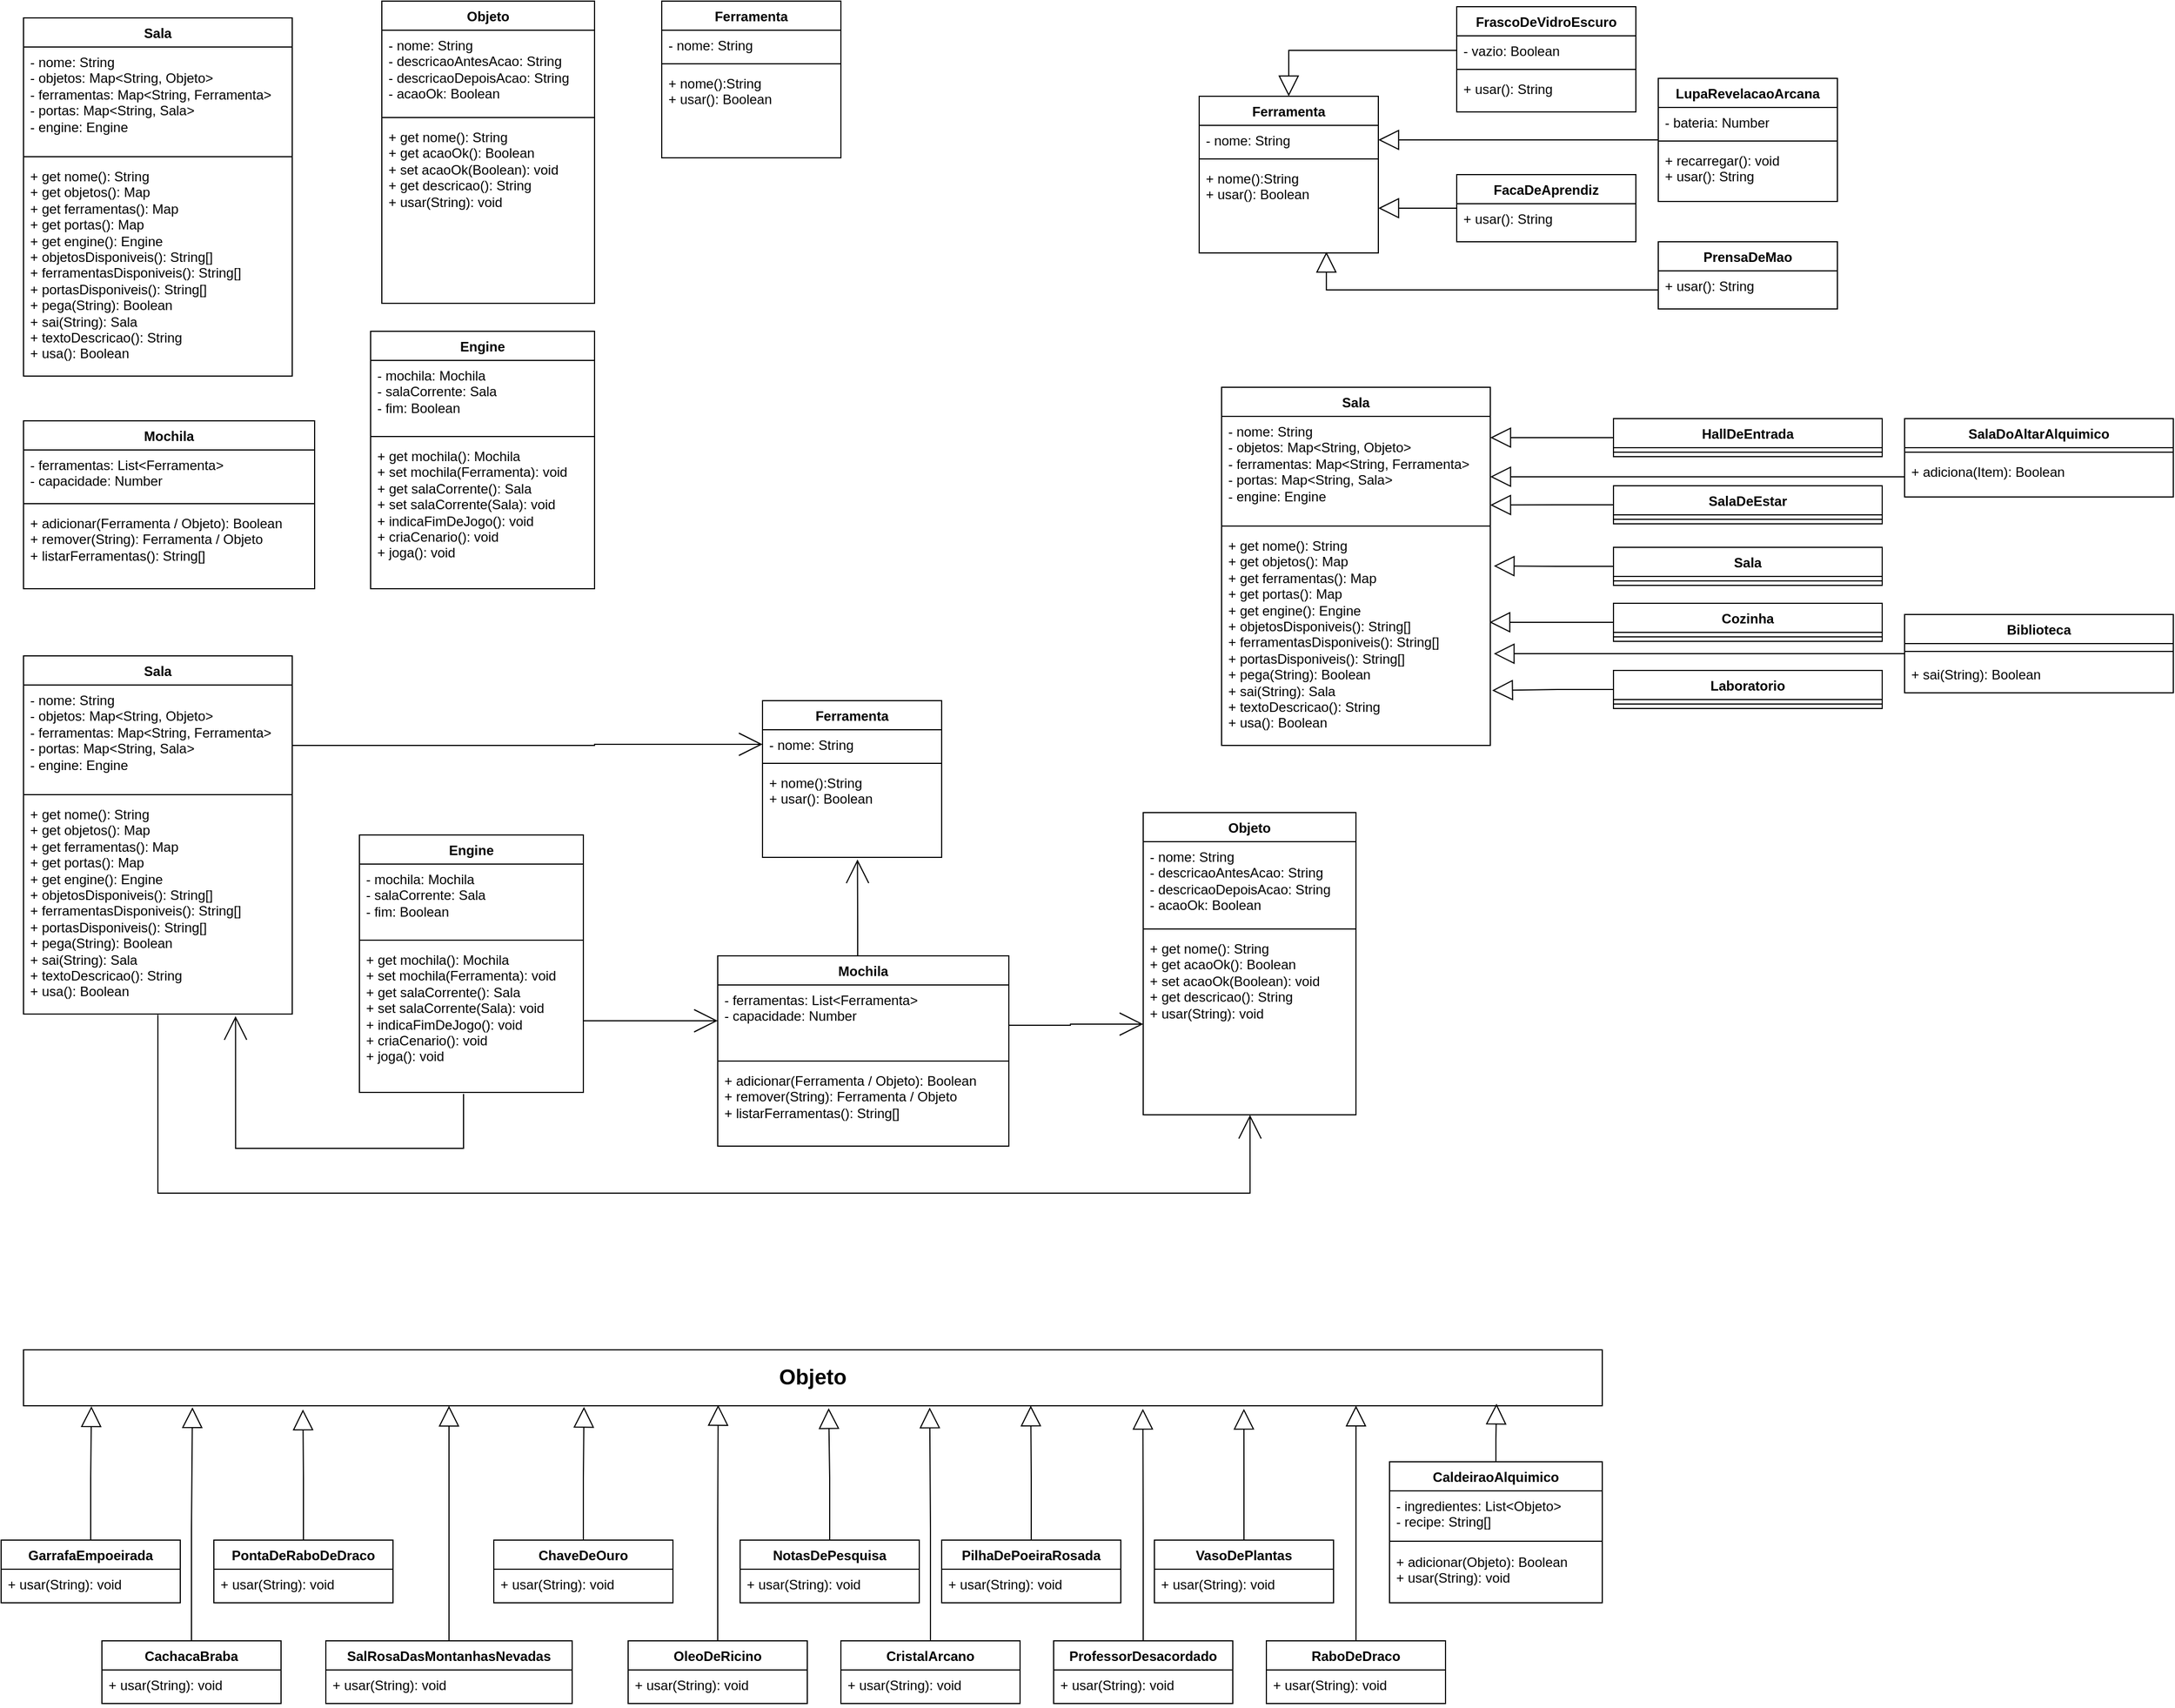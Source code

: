 <mxfile version="24.8.4">
  <diagram name="Page-1" id="9f46799a-70d6-7492-0946-bef42562c5a5">
    <mxGraphModel dx="4133" dy="2785" grid="1" gridSize="10" guides="1" tooltips="1" connect="1" arrows="1" fold="1" page="1" pageScale="1" pageWidth="1100" pageHeight="850" background="none" math="0" shadow="0">
      <root>
        <mxCell id="0" />
        <mxCell id="1" parent="0" />
        <mxCell id="_SDoJPaqs_UquuAitiC5-1" value="Ferramenta" style="swimlane;fontStyle=1;align=center;verticalAlign=top;childLayout=stackLayout;horizontal=1;startSize=26;horizontalStack=0;resizeParent=1;resizeParentMax=0;resizeLast=0;collapsible=1;marginBottom=0;whiteSpace=wrap;html=1;" parent="1" vertex="1">
          <mxGeometry x="20" y="100" width="160" height="140" as="geometry" />
        </mxCell>
        <mxCell id="_SDoJPaqs_UquuAitiC5-2" value="- nome: String" style="text;strokeColor=none;fillColor=none;align=left;verticalAlign=top;spacingLeft=4;spacingRight=4;overflow=hidden;rotatable=0;points=[[0,0.5],[1,0.5]];portConstraint=eastwest;whiteSpace=wrap;html=1;" parent="_SDoJPaqs_UquuAitiC5-1" vertex="1">
          <mxGeometry y="26" width="160" height="26" as="geometry" />
        </mxCell>
        <mxCell id="_SDoJPaqs_UquuAitiC5-3" value="" style="line;strokeWidth=1;fillColor=none;align=left;verticalAlign=middle;spacingTop=-1;spacingLeft=3;spacingRight=3;rotatable=0;labelPosition=right;points=[];portConstraint=eastwest;strokeColor=inherit;" parent="_SDoJPaqs_UquuAitiC5-1" vertex="1">
          <mxGeometry y="52" width="160" height="8" as="geometry" />
        </mxCell>
        <mxCell id="_SDoJPaqs_UquuAitiC5-4" value="+ nome():String&lt;div&gt;+ usar(): Boolean&lt;/div&gt;" style="text;strokeColor=none;fillColor=none;align=left;verticalAlign=top;spacingLeft=4;spacingRight=4;overflow=hidden;rotatable=0;points=[[0,0.5],[1,0.5]];portConstraint=eastwest;whiteSpace=wrap;html=1;" parent="_SDoJPaqs_UquuAitiC5-1" vertex="1">
          <mxGeometry y="60" width="160" height="80" as="geometry" />
        </mxCell>
        <mxCell id="_SDoJPaqs_UquuAitiC5-9" value="Sala" style="swimlane;fontStyle=1;align=center;verticalAlign=top;childLayout=stackLayout;horizontal=1;startSize=26;horizontalStack=0;resizeParent=1;resizeParentMax=0;resizeLast=0;collapsible=1;marginBottom=0;whiteSpace=wrap;html=1;" parent="1" vertex="1">
          <mxGeometry x="40" y="360" width="240" height="320" as="geometry" />
        </mxCell>
        <mxCell id="_SDoJPaqs_UquuAitiC5-10" value="- nome: String&amp;nbsp;&lt;div&gt;- objetos: Map&amp;lt;String, Objeto&amp;gt;&amp;nbsp;&lt;/div&gt;&lt;div&gt;- ferramentas: Map&amp;lt;String, Ferramenta&amp;gt;&amp;nbsp;&lt;/div&gt;&lt;div&gt;- portas: Map&amp;lt;String, Sala&amp;gt;&amp;nbsp;&lt;/div&gt;&lt;div&gt;- engine: Engine&lt;/div&gt;" style="text;strokeColor=none;fillColor=none;align=left;verticalAlign=top;spacingLeft=4;spacingRight=4;overflow=hidden;rotatable=0;points=[[0,0.5],[1,0.5]];portConstraint=eastwest;whiteSpace=wrap;html=1;" parent="_SDoJPaqs_UquuAitiC5-9" vertex="1">
          <mxGeometry y="26" width="240" height="94" as="geometry" />
        </mxCell>
        <mxCell id="_SDoJPaqs_UquuAitiC5-11" value="" style="line;strokeWidth=1;fillColor=none;align=left;verticalAlign=middle;spacingTop=-1;spacingLeft=3;spacingRight=3;rotatable=0;labelPosition=right;points=[];portConstraint=eastwest;strokeColor=inherit;" parent="_SDoJPaqs_UquuAitiC5-9" vertex="1">
          <mxGeometry y="120" width="240" height="8" as="geometry" />
        </mxCell>
        <mxCell id="_SDoJPaqs_UquuAitiC5-12" value="    + get nome(): String&amp;nbsp;&lt;div&gt;+ get objetos(): Map&amp;nbsp;&lt;/div&gt;&lt;div&gt;+ get ferramentas(): Map&amp;nbsp;&lt;/div&gt;&lt;div&gt;+ get portas(): Map&lt;br/&gt;    + get engine(): Engine&lt;br/&gt;    + objetosDisponiveis(): String[]&lt;br/&gt;    + ferramentasDisponiveis(): String[]&lt;br/&gt;    + portasDisponiveis(): String[]&lt;br/&gt;    + pega(String): Boolean&lt;br/&gt;    + sai(String): Sala&lt;br/&gt;    + textoDescricao(): String&lt;br/&gt;    + usa(): Boolean&lt;/div&gt;" style="text;strokeColor=none;fillColor=none;align=left;verticalAlign=top;spacingLeft=4;spacingRight=4;overflow=hidden;rotatable=0;points=[[0,0.5],[1,0.5]];portConstraint=eastwest;whiteSpace=wrap;html=1;" parent="_SDoJPaqs_UquuAitiC5-9" vertex="1">
          <mxGeometry y="128" width="240" height="192" as="geometry" />
        </mxCell>
        <mxCell id="_SDoJPaqs_UquuAitiC5-13" value="Engine" style="swimlane;fontStyle=1;align=center;verticalAlign=top;childLayout=stackLayout;horizontal=1;startSize=26;horizontalStack=0;resizeParent=1;resizeParentMax=0;resizeLast=0;collapsible=1;marginBottom=0;whiteSpace=wrap;html=1;" parent="1" vertex="1">
          <mxGeometry x="-720" y="310" width="200" height="230" as="geometry" />
        </mxCell>
        <mxCell id="_SDoJPaqs_UquuAitiC5-14" value=" - mochila: Mochila&amp;nbsp;&lt;div&gt;- salaCorrente: Sala&amp;nbsp;&lt;/div&gt;&lt;div&gt;- fim: Boolean&lt;/div&gt;" style="text;strokeColor=none;fillColor=none;align=left;verticalAlign=top;spacingLeft=4;spacingRight=4;overflow=hidden;rotatable=0;points=[[0,0.5],[1,0.5]];portConstraint=eastwest;whiteSpace=wrap;html=1;" parent="_SDoJPaqs_UquuAitiC5-13" vertex="1">
          <mxGeometry y="26" width="200" height="64" as="geometry" />
        </mxCell>
        <mxCell id="_SDoJPaqs_UquuAitiC5-15" value="" style="line;strokeWidth=1;fillColor=none;align=left;verticalAlign=middle;spacingTop=-1;spacingLeft=3;spacingRight=3;rotatable=0;labelPosition=right;points=[];portConstraint=eastwest;strokeColor=inherit;" parent="_SDoJPaqs_UquuAitiC5-13" vertex="1">
          <mxGeometry y="90" width="200" height="8" as="geometry" />
        </mxCell>
        <mxCell id="_SDoJPaqs_UquuAitiC5-16" value="    + get mochila(): Mochila&lt;br/&gt;    + set mochila(Ferramenta): void&lt;br/&gt;    + get salaCorrente(): Sala&lt;br/&gt;    + set salaCorrente(Sala): void&lt;br/&gt;    + indicaFimDeJogo(): void&lt;br/&gt;    + criaCenario(): void&lt;br/&gt;    + joga(): void" style="text;strokeColor=none;fillColor=none;align=left;verticalAlign=top;spacingLeft=4;spacingRight=4;overflow=hidden;rotatable=0;points=[[0,0.5],[1,0.5]];portConstraint=eastwest;whiteSpace=wrap;html=1;" parent="_SDoJPaqs_UquuAitiC5-13" vertex="1">
          <mxGeometry y="98" width="200" height="132" as="geometry" />
        </mxCell>
        <mxCell id="ME5ZKWPWNWAh2rWf9gaZ-1" value="Mochila" style="swimlane;fontStyle=1;align=center;verticalAlign=top;childLayout=stackLayout;horizontal=1;startSize=26;horizontalStack=0;resizeParent=1;resizeParentMax=0;resizeLast=0;collapsible=1;marginBottom=0;whiteSpace=wrap;html=1;" vertex="1" parent="1">
          <mxGeometry x="-1030" y="390" width="260" height="150" as="geometry" />
        </mxCell>
        <mxCell id="ME5ZKWPWNWAh2rWf9gaZ-2" value=" - ferramentas: List&amp;lt;Ferramenta&amp;gt;&amp;nbsp;&lt;div&gt;- capacidade: Number&amp;nbsp;&lt;/div&gt;&lt;div&gt;&lt;br&gt;&lt;/div&gt;" style="text;strokeColor=none;fillColor=none;align=left;verticalAlign=top;spacingLeft=4;spacingRight=4;overflow=hidden;rotatable=0;points=[[0,0.5],[1,0.5]];portConstraint=eastwest;whiteSpace=wrap;html=1;" vertex="1" parent="ME5ZKWPWNWAh2rWf9gaZ-1">
          <mxGeometry y="26" width="260" height="44" as="geometry" />
        </mxCell>
        <mxCell id="ME5ZKWPWNWAh2rWf9gaZ-3" value="" style="line;strokeWidth=1;fillColor=none;align=left;verticalAlign=middle;spacingTop=-1;spacingLeft=3;spacingRight=3;rotatable=0;labelPosition=right;points=[];portConstraint=eastwest;strokeColor=inherit;" vertex="1" parent="ME5ZKWPWNWAh2rWf9gaZ-1">
          <mxGeometry y="70" width="260" height="8" as="geometry" />
        </mxCell>
        <mxCell id="ME5ZKWPWNWAh2rWf9gaZ-4" value="+ adicionar(Ferramenta / Objeto): Boolean&amp;nbsp;&lt;div&gt;+ remover(String): Ferramenta / Objeto&amp;nbsp;&lt;/div&gt;&lt;div&gt;+ listarFerramentas(): String[]&lt;/div&gt;" style="text;strokeColor=none;fillColor=none;align=left;verticalAlign=top;spacingLeft=4;spacingRight=4;overflow=hidden;rotatable=0;points=[[0,0.5],[1,0.5]];portConstraint=eastwest;whiteSpace=wrap;html=1;" vertex="1" parent="ME5ZKWPWNWAh2rWf9gaZ-1">
          <mxGeometry y="78" width="260" height="72" as="geometry" />
        </mxCell>
        <mxCell id="ME5ZKWPWNWAh2rWf9gaZ-105" style="edgeStyle=orthogonalEdgeStyle;rounded=0;orthogonalLoop=1;jettySize=auto;html=1;entryX=1;entryY=0.5;entryDx=0;entryDy=0;strokeColor=default;align=center;verticalAlign=middle;fontFamily=Helvetica;fontSize=11;fontColor=default;labelBackgroundColor=default;endArrow=block;endFill=0;endSize=16;" edge="1" parent="1" source="ME5ZKWPWNWAh2rWf9gaZ-5" target="_SDoJPaqs_UquuAitiC5-2">
          <mxGeometry relative="1" as="geometry" />
        </mxCell>
        <mxCell id="ME5ZKWPWNWAh2rWf9gaZ-5" value="LupaRevelacaoArcana" style="swimlane;fontStyle=1;align=center;verticalAlign=top;childLayout=stackLayout;horizontal=1;startSize=26;horizontalStack=0;resizeParent=1;resizeParentMax=0;resizeLast=0;collapsible=1;marginBottom=0;whiteSpace=wrap;html=1;" vertex="1" parent="1">
          <mxGeometry x="430" y="84" width="160" height="110" as="geometry" />
        </mxCell>
        <mxCell id="ME5ZKWPWNWAh2rWf9gaZ-6" value="- bateria: Number" style="text;strokeColor=none;fillColor=none;align=left;verticalAlign=top;spacingLeft=4;spacingRight=4;overflow=hidden;rotatable=0;points=[[0,0.5],[1,0.5]];portConstraint=eastwest;whiteSpace=wrap;html=1;" vertex="1" parent="ME5ZKWPWNWAh2rWf9gaZ-5">
          <mxGeometry y="26" width="160" height="26" as="geometry" />
        </mxCell>
        <mxCell id="ME5ZKWPWNWAh2rWf9gaZ-7" value="" style="line;strokeWidth=1;fillColor=none;align=left;verticalAlign=middle;spacingTop=-1;spacingLeft=3;spacingRight=3;rotatable=0;labelPosition=right;points=[];portConstraint=eastwest;strokeColor=inherit;" vertex="1" parent="ME5ZKWPWNWAh2rWf9gaZ-5">
          <mxGeometry y="52" width="160" height="8" as="geometry" />
        </mxCell>
        <mxCell id="ME5ZKWPWNWAh2rWf9gaZ-8" value="+ recarregar(): void&lt;div&gt;+ usar(): String&lt;/div&gt;" style="text;strokeColor=none;fillColor=none;align=left;verticalAlign=top;spacingLeft=4;spacingRight=4;overflow=hidden;rotatable=0;points=[[0,0.5],[1,0.5]];portConstraint=eastwest;whiteSpace=wrap;html=1;" vertex="1" parent="ME5ZKWPWNWAh2rWf9gaZ-5">
          <mxGeometry y="60" width="160" height="50" as="geometry" />
        </mxCell>
        <mxCell id="ME5ZKWPWNWAh2rWf9gaZ-9" value="PrensaDeMao" style="swimlane;fontStyle=1;align=center;verticalAlign=top;childLayout=stackLayout;horizontal=1;startSize=26;horizontalStack=0;resizeParent=1;resizeParentMax=0;resizeLast=0;collapsible=1;marginBottom=0;whiteSpace=wrap;html=1;" vertex="1" parent="1">
          <mxGeometry x="430" y="230" width="160" height="60" as="geometry" />
        </mxCell>
        <mxCell id="ME5ZKWPWNWAh2rWf9gaZ-12" value="&lt;div&gt;+ usar():&amp;nbsp;&lt;span style=&quot;background-color: initial;&quot;&gt;String&lt;/span&gt;&lt;/div&gt;" style="text;strokeColor=none;fillColor=none;align=left;verticalAlign=top;spacingLeft=4;spacingRight=4;overflow=hidden;rotatable=0;points=[[0,0.5],[1,0.5]];portConstraint=eastwest;whiteSpace=wrap;html=1;" vertex="1" parent="ME5ZKWPWNWAh2rWf9gaZ-9">
          <mxGeometry y="26" width="160" height="34" as="geometry" />
        </mxCell>
        <mxCell id="ME5ZKWPWNWAh2rWf9gaZ-21" value="FacaDeAprendiz" style="swimlane;fontStyle=1;align=center;verticalAlign=top;childLayout=stackLayout;horizontal=1;startSize=26;horizontalStack=0;resizeParent=1;resizeParentMax=0;resizeLast=0;collapsible=1;marginBottom=0;whiteSpace=wrap;html=1;" vertex="1" parent="1">
          <mxGeometry x="250" y="170" width="160" height="60" as="geometry" />
        </mxCell>
        <mxCell id="ME5ZKWPWNWAh2rWf9gaZ-22" value="&lt;div&gt;+ usar():&amp;nbsp;&lt;span style=&quot;background-color: initial;&quot;&gt;String&lt;/span&gt;&lt;/div&gt;" style="text;strokeColor=none;fillColor=none;align=left;verticalAlign=top;spacingLeft=4;spacingRight=4;overflow=hidden;rotatable=0;points=[[0,0.5],[1,0.5]];portConstraint=eastwest;whiteSpace=wrap;html=1;" vertex="1" parent="ME5ZKWPWNWAh2rWf9gaZ-21">
          <mxGeometry y="26" width="160" height="34" as="geometry" />
        </mxCell>
        <mxCell id="ME5ZKWPWNWAh2rWf9gaZ-23" value="FrascoDeVidroEscuro" style="swimlane;fontStyle=1;align=center;verticalAlign=top;childLayout=stackLayout;horizontal=1;startSize=26;horizontalStack=0;resizeParent=1;resizeParentMax=0;resizeLast=0;collapsible=1;marginBottom=0;whiteSpace=wrap;html=1;" vertex="1" parent="1">
          <mxGeometry x="250" y="20" width="160" height="94" as="geometry" />
        </mxCell>
        <mxCell id="ME5ZKWPWNWAh2rWf9gaZ-63" value="- vazio: Boolean" style="text;strokeColor=none;fillColor=none;align=left;verticalAlign=top;spacingLeft=4;spacingRight=4;overflow=hidden;rotatable=0;points=[[0,0.5],[1,0.5]];portConstraint=eastwest;whiteSpace=wrap;html=1;" vertex="1" parent="ME5ZKWPWNWAh2rWf9gaZ-23">
          <mxGeometry y="26" width="160" height="26" as="geometry" />
        </mxCell>
        <mxCell id="ME5ZKWPWNWAh2rWf9gaZ-64" value="" style="line;strokeWidth=1;fillColor=none;align=left;verticalAlign=middle;spacingTop=-1;spacingLeft=3;spacingRight=3;rotatable=0;labelPosition=right;points=[];portConstraint=eastwest;strokeColor=inherit;" vertex="1" parent="ME5ZKWPWNWAh2rWf9gaZ-23">
          <mxGeometry y="52" width="160" height="8" as="geometry" />
        </mxCell>
        <mxCell id="ME5ZKWPWNWAh2rWf9gaZ-24" value="&lt;div&gt;+ usar():&amp;nbsp;&lt;span style=&quot;background-color: initial;&quot;&gt;String&lt;/span&gt;&lt;/div&gt;" style="text;strokeColor=none;fillColor=none;align=left;verticalAlign=top;spacingLeft=4;spacingRight=4;overflow=hidden;rotatable=0;points=[[0,0.5],[1,0.5]];portConstraint=eastwest;whiteSpace=wrap;html=1;" vertex="1" parent="ME5ZKWPWNWAh2rWf9gaZ-23">
          <mxGeometry y="60" width="160" height="34" as="geometry" />
        </mxCell>
        <mxCell id="ME5ZKWPWNWAh2rWf9gaZ-37" value="CaldeiraoAlquimico" style="swimlane;fontStyle=1;align=center;verticalAlign=top;childLayout=stackLayout;horizontal=1;startSize=26;horizontalStack=0;resizeParent=1;resizeParentMax=0;resizeLast=0;collapsible=1;marginBottom=0;whiteSpace=wrap;html=1;" vertex="1" parent="1">
          <mxGeometry x="190" y="1320" width="190" height="126" as="geometry" />
        </mxCell>
        <mxCell id="ME5ZKWPWNWAh2rWf9gaZ-38" value="- ingredientes: List&amp;lt;Objeto&amp;gt;&lt;div&gt;- recipe: String[]&lt;/div&gt;" style="text;strokeColor=none;fillColor=none;align=left;verticalAlign=top;spacingLeft=4;spacingRight=4;overflow=hidden;rotatable=0;points=[[0,0.5],[1,0.5]];portConstraint=eastwest;whiteSpace=wrap;html=1;" vertex="1" parent="ME5ZKWPWNWAh2rWf9gaZ-37">
          <mxGeometry y="26" width="190" height="40" as="geometry" />
        </mxCell>
        <mxCell id="ME5ZKWPWNWAh2rWf9gaZ-39" value="" style="line;strokeWidth=1;fillColor=none;align=left;verticalAlign=middle;spacingTop=-1;spacingLeft=3;spacingRight=3;rotatable=0;labelPosition=right;points=[];portConstraint=eastwest;strokeColor=inherit;" vertex="1" parent="ME5ZKWPWNWAh2rWf9gaZ-37">
          <mxGeometry y="66" width="190" height="10" as="geometry" />
        </mxCell>
        <mxCell id="ME5ZKWPWNWAh2rWf9gaZ-40" value="+ adicionar(Objeto): Boolean&lt;div&gt;+ usar(String):&amp;nbsp;&lt;span style=&quot;background-color: initial;&quot;&gt;void&lt;/span&gt;&lt;/div&gt;" style="text;strokeColor=none;fillColor=none;align=left;verticalAlign=top;spacingLeft=4;spacingRight=4;overflow=hidden;rotatable=0;points=[[0,0.5],[1,0.5]];portConstraint=eastwest;whiteSpace=wrap;html=1;" vertex="1" parent="ME5ZKWPWNWAh2rWf9gaZ-37">
          <mxGeometry y="76" width="190" height="50" as="geometry" />
        </mxCell>
        <mxCell id="ME5ZKWPWNWAh2rWf9gaZ-41" value="NotasDePesquisa" style="swimlane;fontStyle=1;align=center;verticalAlign=top;childLayout=stackLayout;horizontal=1;startSize=26;horizontalStack=0;resizeParent=1;resizeParentMax=0;resizeLast=0;collapsible=1;marginBottom=0;whiteSpace=wrap;html=1;" vertex="1" parent="1">
          <mxGeometry x="-390" y="1390" width="160" height="56" as="geometry" />
        </mxCell>
        <mxCell id="ME5ZKWPWNWAh2rWf9gaZ-42" value="+ usar(String):&amp;nbsp;&lt;span style=&quot;background-color: initial;&quot;&gt;void&lt;/span&gt;" style="text;strokeColor=none;fillColor=none;align=left;verticalAlign=top;spacingLeft=4;spacingRight=4;overflow=hidden;rotatable=0;points=[[0,0.5],[1,0.5]];portConstraint=eastwest;whiteSpace=wrap;html=1;" vertex="1" parent="ME5ZKWPWNWAh2rWf9gaZ-41">
          <mxGeometry y="26" width="160" height="30" as="geometry" />
        </mxCell>
        <mxCell id="ME5ZKWPWNWAh2rWf9gaZ-43" value="VasoDePlantas" style="swimlane;fontStyle=1;align=center;verticalAlign=top;childLayout=stackLayout;horizontal=1;startSize=26;horizontalStack=0;resizeParent=1;resizeParentMax=0;resizeLast=0;collapsible=1;marginBottom=0;whiteSpace=wrap;html=1;" vertex="1" parent="1">
          <mxGeometry x="-20" y="1390" width="160" height="56" as="geometry" />
        </mxCell>
        <mxCell id="ME5ZKWPWNWAh2rWf9gaZ-44" value="&lt;div&gt;+ usar(String):&amp;nbsp;&lt;span style=&quot;background-color: initial;&quot;&gt;void&lt;/span&gt;&lt;/div&gt;" style="text;strokeColor=none;fillColor=none;align=left;verticalAlign=top;spacingLeft=4;spacingRight=4;overflow=hidden;rotatable=0;points=[[0,0.5],[1,0.5]];portConstraint=eastwest;whiteSpace=wrap;html=1;" vertex="1" parent="ME5ZKWPWNWAh2rWf9gaZ-43">
          <mxGeometry y="26" width="160" height="30" as="geometry" />
        </mxCell>
        <mxCell id="ME5ZKWPWNWAh2rWf9gaZ-45" value="ProfessorDesacordado" style="swimlane;fontStyle=1;align=center;verticalAlign=top;childLayout=stackLayout;horizontal=1;startSize=26;horizontalStack=0;resizeParent=1;resizeParentMax=0;resizeLast=0;collapsible=1;marginBottom=0;whiteSpace=wrap;html=1;" vertex="1" parent="1">
          <mxGeometry x="-110" y="1480" width="160" height="56" as="geometry" />
        </mxCell>
        <mxCell id="ME5ZKWPWNWAh2rWf9gaZ-46" value="+ usar(String):&amp;nbsp;&lt;span style=&quot;background-color: initial;&quot;&gt;void&lt;/span&gt;" style="text;strokeColor=none;fillColor=none;align=left;verticalAlign=top;spacingLeft=4;spacingRight=4;overflow=hidden;rotatable=0;points=[[0,0.5],[1,0.5]];portConstraint=eastwest;whiteSpace=wrap;html=1;" vertex="1" parent="ME5ZKWPWNWAh2rWf9gaZ-45">
          <mxGeometry y="26" width="160" height="30" as="geometry" />
        </mxCell>
        <mxCell id="ME5ZKWPWNWAh2rWf9gaZ-47" value="PontaDeRaboDeDraco" style="swimlane;fontStyle=1;align=center;verticalAlign=top;childLayout=stackLayout;horizontal=1;startSize=26;horizontalStack=0;resizeParent=1;resizeParentMax=0;resizeLast=0;collapsible=1;marginBottom=0;whiteSpace=wrap;html=1;" vertex="1" parent="1">
          <mxGeometry x="-860" y="1390" width="160" height="56" as="geometry" />
        </mxCell>
        <mxCell id="ME5ZKWPWNWAh2rWf9gaZ-48" value="+ usar(String):&amp;nbsp;&lt;span style=&quot;background-color: initial;&quot;&gt;void&lt;/span&gt;" style="text;strokeColor=none;fillColor=none;align=left;verticalAlign=top;spacingLeft=4;spacingRight=4;overflow=hidden;rotatable=0;points=[[0,0.5],[1,0.5]];portConstraint=eastwest;whiteSpace=wrap;html=1;" vertex="1" parent="ME5ZKWPWNWAh2rWf9gaZ-47">
          <mxGeometry y="26" width="160" height="30" as="geometry" />
        </mxCell>
        <mxCell id="ME5ZKWPWNWAh2rWf9gaZ-49" value="OleoDeRicino" style="swimlane;fontStyle=1;align=center;verticalAlign=top;childLayout=stackLayout;horizontal=1;startSize=26;horizontalStack=0;resizeParent=1;resizeParentMax=0;resizeLast=0;collapsible=1;marginBottom=0;whiteSpace=wrap;html=1;" vertex="1" parent="1">
          <mxGeometry x="-490" y="1480" width="160" height="56" as="geometry" />
        </mxCell>
        <mxCell id="ME5ZKWPWNWAh2rWf9gaZ-50" value="+ usar(String):&amp;nbsp;&lt;span style=&quot;background-color: initial;&quot;&gt;void&lt;/span&gt;" style="text;strokeColor=none;fillColor=none;align=left;verticalAlign=top;spacingLeft=4;spacingRight=4;overflow=hidden;rotatable=0;points=[[0,0.5],[1,0.5]];portConstraint=eastwest;whiteSpace=wrap;html=1;" vertex="1" parent="ME5ZKWPWNWAh2rWf9gaZ-49">
          <mxGeometry y="26" width="160" height="30" as="geometry" />
        </mxCell>
        <mxCell id="ME5ZKWPWNWAh2rWf9gaZ-51" value="PilhaDePoeiraRosada" style="swimlane;fontStyle=1;align=center;verticalAlign=top;childLayout=stackLayout;horizontal=1;startSize=26;horizontalStack=0;resizeParent=1;resizeParentMax=0;resizeLast=0;collapsible=1;marginBottom=0;whiteSpace=wrap;html=1;" vertex="1" parent="1">
          <mxGeometry x="-210" y="1390" width="160" height="56" as="geometry" />
        </mxCell>
        <mxCell id="ME5ZKWPWNWAh2rWf9gaZ-52" value="+ usar(String):&amp;nbsp;&lt;span style=&quot;background-color: initial;&quot;&gt;void&lt;/span&gt;" style="text;strokeColor=none;fillColor=none;align=left;verticalAlign=top;spacingLeft=4;spacingRight=4;overflow=hidden;rotatable=0;points=[[0,0.5],[1,0.5]];portConstraint=eastwest;whiteSpace=wrap;html=1;" vertex="1" parent="ME5ZKWPWNWAh2rWf9gaZ-51">
          <mxGeometry y="26" width="160" height="30" as="geometry" />
        </mxCell>
        <mxCell id="ME5ZKWPWNWAh2rWf9gaZ-53" value="GarrafaEmpoeirada" style="swimlane;fontStyle=1;align=center;verticalAlign=top;childLayout=stackLayout;horizontal=1;startSize=26;horizontalStack=0;resizeParent=1;resizeParentMax=0;resizeLast=0;collapsible=1;marginBottom=0;whiteSpace=wrap;html=1;" vertex="1" parent="1">
          <mxGeometry x="-1050" y="1390" width="160" height="56" as="geometry" />
        </mxCell>
        <mxCell id="ME5ZKWPWNWAh2rWf9gaZ-54" value="+ usar(String):&amp;nbsp;&lt;span style=&quot;background-color: initial;&quot;&gt;void&lt;/span&gt;" style="text;strokeColor=none;fillColor=none;align=left;verticalAlign=top;spacingLeft=4;spacingRight=4;overflow=hidden;rotatable=0;points=[[0,0.5],[1,0.5]];portConstraint=eastwest;whiteSpace=wrap;html=1;" vertex="1" parent="ME5ZKWPWNWAh2rWf9gaZ-53">
          <mxGeometry y="26" width="160" height="30" as="geometry" />
        </mxCell>
        <mxCell id="ME5ZKWPWNWAh2rWf9gaZ-65" value="SalRosaDasMontanhasNevadas" style="swimlane;fontStyle=1;align=center;verticalAlign=top;childLayout=stackLayout;horizontal=1;startSize=26;horizontalStack=0;resizeParent=1;resizeParentMax=0;resizeLast=0;collapsible=1;marginBottom=0;whiteSpace=wrap;html=1;" vertex="1" parent="1">
          <mxGeometry x="-760" y="1480" width="220" height="56" as="geometry" />
        </mxCell>
        <mxCell id="ME5ZKWPWNWAh2rWf9gaZ-66" value="+ usar(String):&amp;nbsp;&lt;span style=&quot;background-color: initial;&quot;&gt;void&lt;/span&gt;" style="text;strokeColor=none;fillColor=none;align=left;verticalAlign=top;spacingLeft=4;spacingRight=4;overflow=hidden;rotatable=0;points=[[0,0.5],[1,0.5]];portConstraint=eastwest;whiteSpace=wrap;html=1;" vertex="1" parent="ME5ZKWPWNWAh2rWf9gaZ-65">
          <mxGeometry y="26" width="220" height="30" as="geometry" />
        </mxCell>
        <mxCell id="ME5ZKWPWNWAh2rWf9gaZ-67" value="ChaveDeOuro" style="swimlane;fontStyle=1;align=center;verticalAlign=top;childLayout=stackLayout;horizontal=1;startSize=26;horizontalStack=0;resizeParent=1;resizeParentMax=0;resizeLast=0;collapsible=1;marginBottom=0;whiteSpace=wrap;html=1;" vertex="1" parent="1">
          <mxGeometry x="-610" y="1390" width="160" height="56" as="geometry" />
        </mxCell>
        <mxCell id="ME5ZKWPWNWAh2rWf9gaZ-68" value="+ usar(String):&amp;nbsp;&lt;span style=&quot;background-color: initial;&quot;&gt;void&lt;/span&gt;" style="text;strokeColor=none;fillColor=none;align=left;verticalAlign=top;spacingLeft=4;spacingRight=4;overflow=hidden;rotatable=0;points=[[0,0.5],[1,0.5]];portConstraint=eastwest;whiteSpace=wrap;html=1;" vertex="1" parent="ME5ZKWPWNWAh2rWf9gaZ-67">
          <mxGeometry y="26" width="160" height="30" as="geometry" />
        </mxCell>
        <mxCell id="ME5ZKWPWNWAh2rWf9gaZ-73" value="CristalArcano" style="swimlane;fontStyle=1;align=center;verticalAlign=top;childLayout=stackLayout;horizontal=1;startSize=26;horizontalStack=0;resizeParent=1;resizeParentMax=0;resizeLast=0;collapsible=1;marginBottom=0;whiteSpace=wrap;html=1;" vertex="1" parent="1">
          <mxGeometry x="-300" y="1480" width="160" height="56" as="geometry" />
        </mxCell>
        <mxCell id="ME5ZKWPWNWAh2rWf9gaZ-74" value="+ usar(String):&amp;nbsp;&lt;span style=&quot;background-color: initial;&quot;&gt;void&lt;/span&gt;" style="text;strokeColor=none;fillColor=none;align=left;verticalAlign=top;spacingLeft=4;spacingRight=4;overflow=hidden;rotatable=0;points=[[0,0.5],[1,0.5]];portConstraint=eastwest;whiteSpace=wrap;html=1;" vertex="1" parent="ME5ZKWPWNWAh2rWf9gaZ-73">
          <mxGeometry y="26" width="160" height="30" as="geometry" />
        </mxCell>
        <mxCell id="ME5ZKWPWNWAh2rWf9gaZ-75" value="RaboDeDraco" style="swimlane;fontStyle=1;align=center;verticalAlign=top;childLayout=stackLayout;horizontal=1;startSize=26;horizontalStack=0;resizeParent=1;resizeParentMax=0;resizeLast=0;collapsible=1;marginBottom=0;whiteSpace=wrap;html=1;" vertex="1" parent="1">
          <mxGeometry x="80" y="1480" width="160" height="56" as="geometry" />
        </mxCell>
        <mxCell id="ME5ZKWPWNWAh2rWf9gaZ-76" value="+ usar(String):&amp;nbsp;&lt;span style=&quot;background-color: initial;&quot;&gt;void&lt;/span&gt;" style="text;strokeColor=none;fillColor=none;align=left;verticalAlign=top;spacingLeft=4;spacingRight=4;overflow=hidden;rotatable=0;points=[[0,0.5],[1,0.5]];portConstraint=eastwest;whiteSpace=wrap;html=1;" vertex="1" parent="ME5ZKWPWNWAh2rWf9gaZ-75">
          <mxGeometry y="26" width="160" height="30" as="geometry" />
        </mxCell>
        <mxCell id="ME5ZKWPWNWAh2rWf9gaZ-99" value="CachacaBraba" style="swimlane;fontStyle=1;align=center;verticalAlign=top;childLayout=stackLayout;horizontal=1;startSize=26;horizontalStack=0;resizeParent=1;resizeParentMax=0;resizeLast=0;collapsible=1;marginBottom=0;whiteSpace=wrap;html=1;" vertex="1" parent="1">
          <mxGeometry x="-960" y="1480" width="160" height="56" as="geometry" />
        </mxCell>
        <mxCell id="ME5ZKWPWNWAh2rWf9gaZ-100" value="+ usar(String):&amp;nbsp;&lt;span style=&quot;background-color: initial;&quot;&gt;void&lt;/span&gt;" style="text;strokeColor=none;fillColor=none;align=left;verticalAlign=top;spacingLeft=4;spacingRight=4;overflow=hidden;rotatable=0;points=[[0,0.5],[1,0.5]];portConstraint=eastwest;whiteSpace=wrap;html=1;" vertex="1" parent="ME5ZKWPWNWAh2rWf9gaZ-99">
          <mxGeometry y="26" width="160" height="30" as="geometry" />
        </mxCell>
        <mxCell id="ME5ZKWPWNWAh2rWf9gaZ-104" style="edgeStyle=orthogonalEdgeStyle;rounded=0;orthogonalLoop=1;jettySize=auto;html=1;entryX=0.5;entryY=0;entryDx=0;entryDy=0;strokeColor=default;align=center;verticalAlign=middle;fontFamily=Helvetica;fontSize=11;fontColor=default;labelBackgroundColor=default;endArrow=block;endFill=0;endSize=16;" edge="1" parent="1" source="ME5ZKWPWNWAh2rWf9gaZ-63" target="_SDoJPaqs_UquuAitiC5-1">
          <mxGeometry relative="1" as="geometry" />
        </mxCell>
        <mxCell id="ME5ZKWPWNWAh2rWf9gaZ-107" style="edgeStyle=orthogonalEdgeStyle;rounded=0;orthogonalLoop=1;jettySize=auto;html=1;entryX=1;entryY=0.5;entryDx=0;entryDy=0;strokeColor=default;align=center;verticalAlign=middle;fontFamily=Helvetica;fontSize=11;fontColor=default;labelBackgroundColor=default;endArrow=block;endFill=0;endSize=16;" edge="1" parent="1" source="ME5ZKWPWNWAh2rWf9gaZ-21" target="_SDoJPaqs_UquuAitiC5-4">
          <mxGeometry relative="1" as="geometry" />
        </mxCell>
        <mxCell id="ME5ZKWPWNWAh2rWf9gaZ-108" style="edgeStyle=orthogonalEdgeStyle;rounded=0;orthogonalLoop=1;jettySize=auto;html=1;entryX=0.71;entryY=0.988;entryDx=0;entryDy=0;entryPerimeter=0;strokeColor=default;align=center;verticalAlign=middle;fontFamily=Helvetica;fontSize=11;fontColor=default;labelBackgroundColor=default;endArrow=block;endFill=0;endSize=16;" edge="1" parent="1" source="ME5ZKWPWNWAh2rWf9gaZ-12" target="_SDoJPaqs_UquuAitiC5-4">
          <mxGeometry relative="1" as="geometry" />
        </mxCell>
        <mxCell id="ME5ZKWPWNWAh2rWf9gaZ-110" value="Objeto" style="swimlane;fontStyle=1;align=center;verticalAlign=top;childLayout=stackLayout;horizontal=1;startSize=26;horizontalStack=0;resizeParent=1;resizeParentMax=0;resizeLast=0;collapsible=1;marginBottom=0;whiteSpace=wrap;html=1;" vertex="1" parent="1">
          <mxGeometry x="-710" y="15" width="190" height="270" as="geometry" />
        </mxCell>
        <mxCell id="ME5ZKWPWNWAh2rWf9gaZ-111" value="- nome: String&lt;br&gt;    - descricaoAntesAcao: String&lt;br&gt;    - descricaoDepoisAcao: String&lt;br&gt;    - acaoOk: Boolean&lt;div&gt;&lt;br/&gt;&lt;/div&gt;" style="text;strokeColor=none;fillColor=none;align=left;verticalAlign=top;spacingLeft=4;spacingRight=4;overflow=hidden;rotatable=0;points=[[0,0.5],[1,0.5]];portConstraint=eastwest;whiteSpace=wrap;html=1;" vertex="1" parent="ME5ZKWPWNWAh2rWf9gaZ-110">
          <mxGeometry y="26" width="190" height="74" as="geometry" />
        </mxCell>
        <mxCell id="ME5ZKWPWNWAh2rWf9gaZ-112" value="" style="line;strokeWidth=1;fillColor=none;align=left;verticalAlign=middle;spacingTop=-1;spacingLeft=3;spacingRight=3;rotatable=0;labelPosition=right;points=[];portConstraint=eastwest;strokeColor=inherit;" vertex="1" parent="ME5ZKWPWNWAh2rWf9gaZ-110">
          <mxGeometry y="100" width="190" height="8" as="geometry" />
        </mxCell>
        <mxCell id="ME5ZKWPWNWAh2rWf9gaZ-113" value="+ get nome(): String&lt;br&gt;+ get acaoOk(): Boolean&lt;br&gt;+ set acaoOk(Boolean): void&lt;br&gt;+ get descricao(): String&lt;br&gt;+ usar(String): void" style="text;strokeColor=none;fillColor=none;align=left;verticalAlign=top;spacingLeft=4;spacingRight=4;overflow=hidden;rotatable=0;points=[[0,0.5],[1,0.5]];portConstraint=eastwest;whiteSpace=wrap;html=1;" vertex="1" parent="ME5ZKWPWNWAh2rWf9gaZ-110">
          <mxGeometry y="108" width="190" height="162" as="geometry" />
        </mxCell>
        <mxCell id="ME5ZKWPWNWAh2rWf9gaZ-114" value="Ferramenta" style="swimlane;fontStyle=1;align=center;verticalAlign=top;childLayout=stackLayout;horizontal=1;startSize=26;horizontalStack=0;resizeParent=1;resizeParentMax=0;resizeLast=0;collapsible=1;marginBottom=0;whiteSpace=wrap;html=1;" vertex="1" parent="1">
          <mxGeometry x="-460" y="15" width="160" height="140" as="geometry" />
        </mxCell>
        <mxCell id="ME5ZKWPWNWAh2rWf9gaZ-115" value="- nome: String" style="text;strokeColor=none;fillColor=none;align=left;verticalAlign=top;spacingLeft=4;spacingRight=4;overflow=hidden;rotatable=0;points=[[0,0.5],[1,0.5]];portConstraint=eastwest;whiteSpace=wrap;html=1;" vertex="1" parent="ME5ZKWPWNWAh2rWf9gaZ-114">
          <mxGeometry y="26" width="160" height="26" as="geometry" />
        </mxCell>
        <mxCell id="ME5ZKWPWNWAh2rWf9gaZ-116" value="" style="line;strokeWidth=1;fillColor=none;align=left;verticalAlign=middle;spacingTop=-1;spacingLeft=3;spacingRight=3;rotatable=0;labelPosition=right;points=[];portConstraint=eastwest;strokeColor=inherit;" vertex="1" parent="ME5ZKWPWNWAh2rWf9gaZ-114">
          <mxGeometry y="52" width="160" height="8" as="geometry" />
        </mxCell>
        <mxCell id="ME5ZKWPWNWAh2rWf9gaZ-117" value="+ nome():String&lt;div&gt;+ usar(): Boolean&lt;/div&gt;" style="text;strokeColor=none;fillColor=none;align=left;verticalAlign=top;spacingLeft=4;spacingRight=4;overflow=hidden;rotatable=0;points=[[0,0.5],[1,0.5]];portConstraint=eastwest;whiteSpace=wrap;html=1;" vertex="1" parent="ME5ZKWPWNWAh2rWf9gaZ-114">
          <mxGeometry y="60" width="160" height="80" as="geometry" />
        </mxCell>
        <mxCell id="ME5ZKWPWNWAh2rWf9gaZ-118" value="Mochila" style="swimlane;fontStyle=1;align=center;verticalAlign=top;childLayout=stackLayout;horizontal=1;startSize=26;horizontalStack=0;resizeParent=1;resizeParentMax=0;resizeLast=0;collapsible=1;marginBottom=0;whiteSpace=wrap;html=1;" vertex="1" parent="1">
          <mxGeometry x="-410" y="868" width="260" height="170" as="geometry" />
        </mxCell>
        <mxCell id="ME5ZKWPWNWAh2rWf9gaZ-119" value=" - ferramentas: List&amp;lt;Ferramenta&amp;gt;&amp;nbsp;&lt;div&gt;- capacidade: Number&amp;nbsp;&lt;/div&gt;&lt;div&gt;&lt;br&gt;&lt;/div&gt;" style="text;strokeColor=none;fillColor=none;align=left;verticalAlign=top;spacingLeft=4;spacingRight=4;overflow=hidden;rotatable=0;points=[[0,0.5],[1,0.5]];portConstraint=eastwest;whiteSpace=wrap;html=1;" vertex="1" parent="ME5ZKWPWNWAh2rWf9gaZ-118">
          <mxGeometry y="26" width="260" height="64" as="geometry" />
        </mxCell>
        <mxCell id="ME5ZKWPWNWAh2rWf9gaZ-120" value="" style="line;strokeWidth=1;fillColor=none;align=left;verticalAlign=middle;spacingTop=-1;spacingLeft=3;spacingRight=3;rotatable=0;labelPosition=right;points=[];portConstraint=eastwest;strokeColor=inherit;" vertex="1" parent="ME5ZKWPWNWAh2rWf9gaZ-118">
          <mxGeometry y="90" width="260" height="8" as="geometry" />
        </mxCell>
        <mxCell id="ME5ZKWPWNWAh2rWf9gaZ-121" value="+ adicionar(Ferramenta / Objeto): Boolean&amp;nbsp;&lt;div&gt;+ remover(String): Ferramenta / Objeto&amp;nbsp;&lt;/div&gt;&lt;div&gt;+ listarFerramentas(): String[]&lt;/div&gt;" style="text;strokeColor=none;fillColor=none;align=left;verticalAlign=top;spacingLeft=4;spacingRight=4;overflow=hidden;rotatable=0;points=[[0,0.5],[1,0.5]];portConstraint=eastwest;whiteSpace=wrap;html=1;" vertex="1" parent="ME5ZKWPWNWAh2rWf9gaZ-118">
          <mxGeometry y="98" width="260" height="72" as="geometry" />
        </mxCell>
        <mxCell id="ME5ZKWPWNWAh2rWf9gaZ-122" value="Sala" style="swimlane;fontStyle=1;align=center;verticalAlign=top;childLayout=stackLayout;horizontal=1;startSize=26;horizontalStack=0;resizeParent=1;resizeParentMax=0;resizeLast=0;collapsible=1;marginBottom=0;whiteSpace=wrap;html=1;" vertex="1" parent="1">
          <mxGeometry x="-1030" y="600" width="240" height="320" as="geometry" />
        </mxCell>
        <mxCell id="ME5ZKWPWNWAh2rWf9gaZ-123" value="- nome: String&amp;nbsp;&lt;div&gt;- objetos: Map&amp;lt;String, Objeto&amp;gt;&amp;nbsp;&lt;/div&gt;&lt;div&gt;- ferramentas: Map&amp;lt;String, Ferramenta&amp;gt;&amp;nbsp;&lt;/div&gt;&lt;div&gt;- portas: Map&amp;lt;String, Sala&amp;gt;&amp;nbsp;&lt;/div&gt;&lt;div&gt;- engine: Engine&lt;/div&gt;" style="text;strokeColor=none;fillColor=none;align=left;verticalAlign=top;spacingLeft=4;spacingRight=4;overflow=hidden;rotatable=0;points=[[0,0.5],[1,0.5]];portConstraint=eastwest;whiteSpace=wrap;html=1;" vertex="1" parent="ME5ZKWPWNWAh2rWf9gaZ-122">
          <mxGeometry y="26" width="240" height="94" as="geometry" />
        </mxCell>
        <mxCell id="ME5ZKWPWNWAh2rWf9gaZ-124" value="" style="line;strokeWidth=1;fillColor=none;align=left;verticalAlign=middle;spacingTop=-1;spacingLeft=3;spacingRight=3;rotatable=0;labelPosition=right;points=[];portConstraint=eastwest;strokeColor=inherit;" vertex="1" parent="ME5ZKWPWNWAh2rWf9gaZ-122">
          <mxGeometry y="120" width="240" height="8" as="geometry" />
        </mxCell>
        <mxCell id="ME5ZKWPWNWAh2rWf9gaZ-125" value="    + get nome(): String&amp;nbsp;&lt;div&gt;+ get objetos(): Map&amp;nbsp;&lt;/div&gt;&lt;div&gt;+ get ferramentas(): Map&amp;nbsp;&lt;/div&gt;&lt;div&gt;+ get portas(): Map&lt;br/&gt;    + get engine(): Engine&lt;br/&gt;    + objetosDisponiveis(): String[]&lt;br/&gt;    + ferramentasDisponiveis(): String[]&lt;br/&gt;    + portasDisponiveis(): String[]&lt;br/&gt;    + pega(String): Boolean&lt;br/&gt;    + sai(String): Sala&lt;br/&gt;    + textoDescricao(): String&lt;br/&gt;    + usa(): Boolean&lt;/div&gt;" style="text;strokeColor=none;fillColor=none;align=left;verticalAlign=top;spacingLeft=4;spacingRight=4;overflow=hidden;rotatable=0;points=[[0,0.5],[1,0.5]];portConstraint=eastwest;whiteSpace=wrap;html=1;" vertex="1" parent="ME5ZKWPWNWAh2rWf9gaZ-122">
          <mxGeometry y="128" width="240" height="192" as="geometry" />
        </mxCell>
        <mxCell id="ME5ZKWPWNWAh2rWf9gaZ-126" value="Engine" style="swimlane;fontStyle=1;align=center;verticalAlign=top;childLayout=stackLayout;horizontal=1;startSize=26;horizontalStack=0;resizeParent=1;resizeParentMax=0;resizeLast=0;collapsible=1;marginBottom=0;whiteSpace=wrap;html=1;" vertex="1" parent="1">
          <mxGeometry x="-730" y="760" width="200" height="230" as="geometry" />
        </mxCell>
        <mxCell id="ME5ZKWPWNWAh2rWf9gaZ-127" value=" - mochila: Mochila&amp;nbsp;&lt;div&gt;- salaCorrente: Sala&amp;nbsp;&lt;/div&gt;&lt;div&gt;- fim: Boolean&lt;/div&gt;" style="text;strokeColor=none;fillColor=none;align=left;verticalAlign=top;spacingLeft=4;spacingRight=4;overflow=hidden;rotatable=0;points=[[0,0.5],[1,0.5]];portConstraint=eastwest;whiteSpace=wrap;html=1;" vertex="1" parent="ME5ZKWPWNWAh2rWf9gaZ-126">
          <mxGeometry y="26" width="200" height="64" as="geometry" />
        </mxCell>
        <mxCell id="ME5ZKWPWNWAh2rWf9gaZ-128" value="" style="line;strokeWidth=1;fillColor=none;align=left;verticalAlign=middle;spacingTop=-1;spacingLeft=3;spacingRight=3;rotatable=0;labelPosition=right;points=[];portConstraint=eastwest;strokeColor=inherit;" vertex="1" parent="ME5ZKWPWNWAh2rWf9gaZ-126">
          <mxGeometry y="90" width="200" height="8" as="geometry" />
        </mxCell>
        <mxCell id="ME5ZKWPWNWAh2rWf9gaZ-129" value="    + get mochila(): Mochila&lt;br/&gt;    + set mochila(Ferramenta): void&lt;br/&gt;    + get salaCorrente(): Sala&lt;br/&gt;    + set salaCorrente(Sala): void&lt;br/&gt;    + indicaFimDeJogo(): void&lt;br/&gt;    + criaCenario(): void&lt;br/&gt;    + joga(): void" style="text;strokeColor=none;fillColor=none;align=left;verticalAlign=top;spacingLeft=4;spacingRight=4;overflow=hidden;rotatable=0;points=[[0,0.5],[1,0.5]];portConstraint=eastwest;whiteSpace=wrap;html=1;" vertex="1" parent="ME5ZKWPWNWAh2rWf9gaZ-126">
          <mxGeometry y="98" width="200" height="132" as="geometry" />
        </mxCell>
        <mxCell id="ME5ZKWPWNWAh2rWf9gaZ-134" value="Ferramenta" style="swimlane;fontStyle=1;align=center;verticalAlign=top;childLayout=stackLayout;horizontal=1;startSize=26;horizontalStack=0;resizeParent=1;resizeParentMax=0;resizeLast=0;collapsible=1;marginBottom=0;whiteSpace=wrap;html=1;" vertex="1" parent="1">
          <mxGeometry x="-370" y="640" width="160" height="140" as="geometry" />
        </mxCell>
        <mxCell id="ME5ZKWPWNWAh2rWf9gaZ-135" value="- nome: String" style="text;strokeColor=none;fillColor=none;align=left;verticalAlign=top;spacingLeft=4;spacingRight=4;overflow=hidden;rotatable=0;points=[[0,0.5],[1,0.5]];portConstraint=eastwest;whiteSpace=wrap;html=1;" vertex="1" parent="ME5ZKWPWNWAh2rWf9gaZ-134">
          <mxGeometry y="26" width="160" height="26" as="geometry" />
        </mxCell>
        <mxCell id="ME5ZKWPWNWAh2rWf9gaZ-136" value="" style="line;strokeWidth=1;fillColor=none;align=left;verticalAlign=middle;spacingTop=-1;spacingLeft=3;spacingRight=3;rotatable=0;labelPosition=right;points=[];portConstraint=eastwest;strokeColor=inherit;" vertex="1" parent="ME5ZKWPWNWAh2rWf9gaZ-134">
          <mxGeometry y="52" width="160" height="8" as="geometry" />
        </mxCell>
        <mxCell id="ME5ZKWPWNWAh2rWf9gaZ-137" value="+ nome():String&lt;div&gt;+ usar(): Boolean&lt;/div&gt;" style="text;strokeColor=none;fillColor=none;align=left;verticalAlign=top;spacingLeft=4;spacingRight=4;overflow=hidden;rotatable=0;points=[[0,0.5],[1,0.5]];portConstraint=eastwest;whiteSpace=wrap;html=1;" vertex="1" parent="ME5ZKWPWNWAh2rWf9gaZ-134">
          <mxGeometry y="60" width="160" height="80" as="geometry" />
        </mxCell>
        <mxCell id="ME5ZKWPWNWAh2rWf9gaZ-146" value="Objeto" style="swimlane;fontStyle=1;align=center;verticalAlign=top;childLayout=stackLayout;horizontal=1;startSize=26;horizontalStack=0;resizeParent=1;resizeParentMax=0;resizeLast=0;collapsible=1;marginBottom=0;whiteSpace=wrap;html=1;" vertex="1" parent="1">
          <mxGeometry x="-30" y="740" width="190" height="270" as="geometry" />
        </mxCell>
        <mxCell id="ME5ZKWPWNWAh2rWf9gaZ-147" value="- nome: String&lt;br&gt;    - descricaoAntesAcao: String&lt;br&gt;    - descricaoDepoisAcao: String&lt;br&gt;    - acaoOk: Boolean&lt;div&gt;&lt;br/&gt;&lt;/div&gt;" style="text;strokeColor=none;fillColor=none;align=left;verticalAlign=top;spacingLeft=4;spacingRight=4;overflow=hidden;rotatable=0;points=[[0,0.5],[1,0.5]];portConstraint=eastwest;whiteSpace=wrap;html=1;" vertex="1" parent="ME5ZKWPWNWAh2rWf9gaZ-146">
          <mxGeometry y="26" width="190" height="74" as="geometry" />
        </mxCell>
        <mxCell id="ME5ZKWPWNWAh2rWf9gaZ-148" value="" style="line;strokeWidth=1;fillColor=none;align=left;verticalAlign=middle;spacingTop=-1;spacingLeft=3;spacingRight=3;rotatable=0;labelPosition=right;points=[];portConstraint=eastwest;strokeColor=inherit;" vertex="1" parent="ME5ZKWPWNWAh2rWf9gaZ-146">
          <mxGeometry y="100" width="190" height="8" as="geometry" />
        </mxCell>
        <mxCell id="ME5ZKWPWNWAh2rWf9gaZ-149" value="+ get nome(): String&lt;br&gt;+ get acaoOk(): Boolean&lt;br&gt;+ set acaoOk(Boolean): void&lt;br&gt;+ get descricao(): String&lt;br&gt;+ usar(String): void" style="text;strokeColor=none;fillColor=none;align=left;verticalAlign=top;spacingLeft=4;spacingRight=4;overflow=hidden;rotatable=0;points=[[0,0.5],[1,0.5]];portConstraint=eastwest;whiteSpace=wrap;html=1;" vertex="1" parent="ME5ZKWPWNWAh2rWf9gaZ-146">
          <mxGeometry y="108" width="190" height="162" as="geometry" />
        </mxCell>
        <mxCell id="ME5ZKWPWNWAh2rWf9gaZ-150" style="edgeStyle=orthogonalEdgeStyle;rounded=0;orthogonalLoop=1;jettySize=auto;html=1;entryX=0.502;entryY=1.001;entryDx=0;entryDy=0;strokeColor=default;align=center;verticalAlign=middle;fontFamily=Helvetica;fontSize=11;fontColor=default;labelBackgroundColor=default;endArrow=open;endFill=0;endSize=19;exitX=0.5;exitY=1.004;exitDx=0;exitDy=0;entryPerimeter=0;exitPerimeter=0;" edge="1" parent="1" source="ME5ZKWPWNWAh2rWf9gaZ-125" target="ME5ZKWPWNWAh2rWf9gaZ-149">
          <mxGeometry relative="1" as="geometry">
            <Array as="points">
              <mxPoint x="-910" y="1080" />
              <mxPoint x="65" y="1080" />
            </Array>
          </mxGeometry>
        </mxCell>
        <mxCell id="ME5ZKWPWNWAh2rWf9gaZ-151" style="edgeStyle=orthogonalEdgeStyle;rounded=0;orthogonalLoop=1;jettySize=auto;html=1;entryX=0;entryY=0.5;entryDx=0;entryDy=0;strokeColor=default;align=center;verticalAlign=middle;fontFamily=Helvetica;fontSize=11;fontColor=default;labelBackgroundColor=default;endArrow=open;endFill=0;endSize=19;exitX=1;exitY=0.5;exitDx=0;exitDy=0;" edge="1" parent="1" source="ME5ZKWPWNWAh2rWf9gaZ-123" target="ME5ZKWPWNWAh2rWf9gaZ-135">
          <mxGeometry relative="1" as="geometry">
            <Array as="points">
              <mxPoint x="-790" y="680" />
              <mxPoint x="-520" y="680" />
            </Array>
          </mxGeometry>
        </mxCell>
        <mxCell id="ME5ZKWPWNWAh2rWf9gaZ-153" style="edgeStyle=orthogonalEdgeStyle;rounded=0;orthogonalLoop=1;jettySize=auto;html=1;entryX=0.789;entryY=1.01;entryDx=0;entryDy=0;strokeColor=default;align=center;verticalAlign=middle;fontFamily=Helvetica;fontSize=11;fontColor=default;labelBackgroundColor=default;endArrow=open;endFill=0;endSize=19;entryPerimeter=0;exitX=0.465;exitY=1.01;exitDx=0;exitDy=0;exitPerimeter=0;" edge="1" parent="1" source="ME5ZKWPWNWAh2rWf9gaZ-129" target="ME5ZKWPWNWAh2rWf9gaZ-125">
          <mxGeometry relative="1" as="geometry">
            <mxPoint x="-880" y="640" as="targetPoint" />
            <Array as="points">
              <mxPoint x="-637" y="1040" />
              <mxPoint x="-841" y="1040" />
            </Array>
          </mxGeometry>
        </mxCell>
        <mxCell id="ME5ZKWPWNWAh2rWf9gaZ-154" style="edgeStyle=orthogonalEdgeStyle;rounded=0;orthogonalLoop=1;jettySize=auto;html=1;entryX=0;entryY=0.5;entryDx=0;entryDy=0;strokeColor=default;align=center;verticalAlign=middle;fontFamily=Helvetica;fontSize=11;fontColor=default;labelBackgroundColor=default;endArrow=open;endFill=0;endSize=19;exitX=1;exitY=0.5;exitDx=0;exitDy=0;" edge="1" parent="1" source="ME5ZKWPWNWAh2rWf9gaZ-129" target="ME5ZKWPWNWAh2rWf9gaZ-119">
          <mxGeometry relative="1" as="geometry">
            <Array as="points">
              <mxPoint x="-530" y="926" />
            </Array>
          </mxGeometry>
        </mxCell>
        <mxCell id="ME5ZKWPWNWAh2rWf9gaZ-155" style="edgeStyle=orthogonalEdgeStyle;rounded=0;orthogonalLoop=1;jettySize=auto;html=1;strokeColor=default;align=center;verticalAlign=middle;fontFamily=Helvetica;fontSize=11;fontColor=default;labelBackgroundColor=default;endArrow=open;endFill=0;endSize=19;entryX=0.53;entryY=1.024;entryDx=0;entryDy=0;entryPerimeter=0;" edge="1" parent="1" source="ME5ZKWPWNWAh2rWf9gaZ-118" target="ME5ZKWPWNWAh2rWf9gaZ-137">
          <mxGeometry relative="1" as="geometry">
            <mxPoint x="-317" y="780" as="targetPoint" />
            <Array as="points">
              <mxPoint x="-285" y="840" />
              <mxPoint x="-285" y="840" />
            </Array>
          </mxGeometry>
        </mxCell>
        <mxCell id="ME5ZKWPWNWAh2rWf9gaZ-157" style="edgeStyle=orthogonalEdgeStyle;rounded=0;orthogonalLoop=1;jettySize=auto;html=1;entryX=0;entryY=0.5;entryDx=0;entryDy=0;strokeColor=default;align=center;verticalAlign=middle;fontFamily=Helvetica;fontSize=11;fontColor=default;labelBackgroundColor=default;endArrow=open;endFill=0;endSize=19;" edge="1" parent="1" source="ME5ZKWPWNWAh2rWf9gaZ-119" target="ME5ZKWPWNWAh2rWf9gaZ-149">
          <mxGeometry relative="1" as="geometry">
            <Array as="points">
              <mxPoint x="-95" y="930" />
            </Array>
          </mxGeometry>
        </mxCell>
        <mxCell id="ME5ZKWPWNWAh2rWf9gaZ-161" value="&lt;b&gt;&lt;font style=&quot;font-size: 19px;&quot;&gt;Objeto&lt;/font&gt;&lt;/b&gt;" style="html=1;whiteSpace=wrap;" vertex="1" parent="1">
          <mxGeometry x="-1030" y="1220" width="1410" height="50" as="geometry" />
        </mxCell>
        <mxCell id="ME5ZKWPWNWAh2rWf9gaZ-162" style="edgeStyle=orthogonalEdgeStyle;rounded=0;orthogonalLoop=1;jettySize=auto;html=1;entryX=0.107;entryY=1.027;entryDx=0;entryDy=0;entryPerimeter=0;strokeColor=default;align=center;verticalAlign=middle;fontFamily=Helvetica;fontSize=11;fontColor=default;labelBackgroundColor=default;endArrow=block;endFill=0;endSize=16;" edge="1" parent="1" source="ME5ZKWPWNWAh2rWf9gaZ-99" target="ME5ZKWPWNWAh2rWf9gaZ-161">
          <mxGeometry relative="1" as="geometry" />
        </mxCell>
        <mxCell id="ME5ZKWPWNWAh2rWf9gaZ-164" style="edgeStyle=orthogonalEdgeStyle;rounded=0;orthogonalLoop=1;jettySize=auto;html=1;strokeColor=default;align=center;verticalAlign=middle;fontFamily=Helvetica;fontSize=11;fontColor=default;labelBackgroundColor=default;endArrow=block;endFill=0;endSize=16;" edge="1" parent="1" source="ME5ZKWPWNWAh2rWf9gaZ-65">
          <mxGeometry relative="1" as="geometry">
            <mxPoint x="-650" y="1270" as="targetPoint" />
          </mxGeometry>
        </mxCell>
        <mxCell id="ME5ZKWPWNWAh2rWf9gaZ-165" style="edgeStyle=orthogonalEdgeStyle;rounded=0;orthogonalLoop=1;jettySize=auto;html=1;entryX=0.44;entryY=0.986;entryDx=0;entryDy=0;entryPerimeter=0;strokeColor=default;align=center;verticalAlign=middle;fontFamily=Helvetica;fontSize=11;fontColor=default;labelBackgroundColor=default;endArrow=block;endFill=0;endSize=16;" edge="1" parent="1" source="ME5ZKWPWNWAh2rWf9gaZ-49" target="ME5ZKWPWNWAh2rWf9gaZ-161">
          <mxGeometry relative="1" as="geometry" />
        </mxCell>
        <mxCell id="ME5ZKWPWNWAh2rWf9gaZ-166" style="edgeStyle=orthogonalEdgeStyle;rounded=0;orthogonalLoop=1;jettySize=auto;html=1;entryX=0.574;entryY=1.031;entryDx=0;entryDy=0;entryPerimeter=0;strokeColor=default;align=center;verticalAlign=middle;fontFamily=Helvetica;fontSize=11;fontColor=default;labelBackgroundColor=default;endArrow=block;endFill=0;endSize=16;" edge="1" parent="1" source="ME5ZKWPWNWAh2rWf9gaZ-73" target="ME5ZKWPWNWAh2rWf9gaZ-161">
          <mxGeometry relative="1" as="geometry" />
        </mxCell>
        <mxCell id="ME5ZKWPWNWAh2rWf9gaZ-167" style="edgeStyle=orthogonalEdgeStyle;rounded=0;orthogonalLoop=1;jettySize=auto;html=1;entryX=0.709;entryY=1.054;entryDx=0;entryDy=0;entryPerimeter=0;strokeColor=default;align=center;verticalAlign=middle;fontFamily=Helvetica;fontSize=11;fontColor=default;labelBackgroundColor=default;endArrow=block;endFill=0;endSize=16;" edge="1" parent="1" source="ME5ZKWPWNWAh2rWf9gaZ-45" target="ME5ZKWPWNWAh2rWf9gaZ-161">
          <mxGeometry relative="1" as="geometry" />
        </mxCell>
        <mxCell id="ME5ZKWPWNWAh2rWf9gaZ-168" style="edgeStyle=orthogonalEdgeStyle;rounded=0;orthogonalLoop=1;jettySize=auto;html=1;entryX=0.844;entryY=0.997;entryDx=0;entryDy=0;entryPerimeter=0;strokeColor=default;align=center;verticalAlign=middle;fontFamily=Helvetica;fontSize=11;fontColor=default;labelBackgroundColor=default;endArrow=block;endFill=0;endSize=16;" edge="1" parent="1" source="ME5ZKWPWNWAh2rWf9gaZ-75" target="ME5ZKWPWNWAh2rWf9gaZ-161">
          <mxGeometry relative="1" as="geometry" />
        </mxCell>
        <mxCell id="ME5ZKWPWNWAh2rWf9gaZ-169" style="edgeStyle=orthogonalEdgeStyle;rounded=0;orthogonalLoop=1;jettySize=auto;html=1;entryX=0.933;entryY=0.963;entryDx=0;entryDy=0;entryPerimeter=0;strokeColor=default;align=center;verticalAlign=middle;fontFamily=Helvetica;fontSize=11;fontColor=default;labelBackgroundColor=default;endArrow=block;endFill=0;endSize=16;" edge="1" parent="1" source="ME5ZKWPWNWAh2rWf9gaZ-37" target="ME5ZKWPWNWAh2rWf9gaZ-161">
          <mxGeometry relative="1" as="geometry" />
        </mxCell>
        <mxCell id="ME5ZKWPWNWAh2rWf9gaZ-170" style="edgeStyle=orthogonalEdgeStyle;rounded=0;orthogonalLoop=1;jettySize=auto;html=1;entryX=0.043;entryY=1.009;entryDx=0;entryDy=0;entryPerimeter=0;strokeColor=default;align=center;verticalAlign=middle;fontFamily=Helvetica;fontSize=11;fontColor=default;labelBackgroundColor=default;endArrow=block;endFill=0;endSize=16;" edge="1" parent="1" source="ME5ZKWPWNWAh2rWf9gaZ-53" target="ME5ZKWPWNWAh2rWf9gaZ-161">
          <mxGeometry relative="1" as="geometry" />
        </mxCell>
        <mxCell id="ME5ZKWPWNWAh2rWf9gaZ-171" style="edgeStyle=orthogonalEdgeStyle;rounded=0;orthogonalLoop=1;jettySize=auto;html=1;entryX=0.177;entryY=1.066;entryDx=0;entryDy=0;entryPerimeter=0;strokeColor=default;align=center;verticalAlign=middle;fontFamily=Helvetica;fontSize=11;fontColor=default;labelBackgroundColor=default;endArrow=block;endFill=0;endSize=16;" edge="1" parent="1" source="ME5ZKWPWNWAh2rWf9gaZ-47" target="ME5ZKWPWNWAh2rWf9gaZ-161">
          <mxGeometry relative="1" as="geometry" />
        </mxCell>
        <mxCell id="ME5ZKWPWNWAh2rWf9gaZ-172" style="edgeStyle=orthogonalEdgeStyle;rounded=0;orthogonalLoop=1;jettySize=auto;html=1;entryX=0.355;entryY=1.02;entryDx=0;entryDy=0;entryPerimeter=0;strokeColor=default;align=center;verticalAlign=middle;fontFamily=Helvetica;fontSize=11;fontColor=default;labelBackgroundColor=default;endArrow=block;endFill=0;endSize=16;" edge="1" parent="1" source="ME5ZKWPWNWAh2rWf9gaZ-67" target="ME5ZKWPWNWAh2rWf9gaZ-161">
          <mxGeometry relative="1" as="geometry" />
        </mxCell>
        <mxCell id="ME5ZKWPWNWAh2rWf9gaZ-173" style="edgeStyle=orthogonalEdgeStyle;rounded=0;orthogonalLoop=1;jettySize=auto;html=1;entryX=0.51;entryY=1.043;entryDx=0;entryDy=0;entryPerimeter=0;strokeColor=default;align=center;verticalAlign=middle;fontFamily=Helvetica;fontSize=11;fontColor=default;labelBackgroundColor=default;endArrow=block;endFill=0;endSize=16;" edge="1" parent="1" source="ME5ZKWPWNWAh2rWf9gaZ-41" target="ME5ZKWPWNWAh2rWf9gaZ-161">
          <mxGeometry relative="1" as="geometry" />
        </mxCell>
        <mxCell id="ME5ZKWPWNWAh2rWf9gaZ-174" style="edgeStyle=orthogonalEdgeStyle;rounded=0;orthogonalLoop=1;jettySize=auto;html=1;entryX=0.638;entryY=0.997;entryDx=0;entryDy=0;entryPerimeter=0;strokeColor=default;align=center;verticalAlign=middle;fontFamily=Helvetica;fontSize=11;fontColor=default;labelBackgroundColor=default;endArrow=block;endFill=0;endSize=16;" edge="1" parent="1" source="ME5ZKWPWNWAh2rWf9gaZ-51" target="ME5ZKWPWNWAh2rWf9gaZ-161">
          <mxGeometry relative="1" as="geometry" />
        </mxCell>
        <mxCell id="ME5ZKWPWNWAh2rWf9gaZ-175" style="edgeStyle=orthogonalEdgeStyle;rounded=0;orthogonalLoop=1;jettySize=auto;html=1;entryX=0.773;entryY=1.054;entryDx=0;entryDy=0;entryPerimeter=0;strokeColor=default;align=center;verticalAlign=middle;fontFamily=Helvetica;fontSize=11;fontColor=default;labelBackgroundColor=default;endArrow=block;endFill=0;endSize=16;" edge="1" parent="1" source="ME5ZKWPWNWAh2rWf9gaZ-43" target="ME5ZKWPWNWAh2rWf9gaZ-161">
          <mxGeometry relative="1" as="geometry" />
        </mxCell>
        <mxCell id="ME5ZKWPWNWAh2rWf9gaZ-176" value="HallDeEntrada" style="swimlane;fontStyle=1;align=center;verticalAlign=top;childLayout=stackLayout;horizontal=1;startSize=26;horizontalStack=0;resizeParent=1;resizeParentMax=0;resizeLast=0;collapsible=1;marginBottom=0;whiteSpace=wrap;html=1;" vertex="1" parent="1">
          <mxGeometry x="390" y="388" width="240" height="34" as="geometry" />
        </mxCell>
        <mxCell id="ME5ZKWPWNWAh2rWf9gaZ-178" value="" style="line;strokeWidth=1;fillColor=none;align=left;verticalAlign=middle;spacingTop=-1;spacingLeft=3;spacingRight=3;rotatable=0;labelPosition=right;points=[];portConstraint=eastwest;strokeColor=inherit;" vertex="1" parent="ME5ZKWPWNWAh2rWf9gaZ-176">
          <mxGeometry y="26" width="240" height="8" as="geometry" />
        </mxCell>
        <mxCell id="ME5ZKWPWNWAh2rWf9gaZ-180" value="SalaDoAltarAlquimico" style="swimlane;fontStyle=1;align=center;verticalAlign=top;childLayout=stackLayout;horizontal=1;startSize=26;horizontalStack=0;resizeParent=1;resizeParentMax=0;resizeLast=0;collapsible=1;marginBottom=0;whiteSpace=wrap;html=1;" vertex="1" parent="1">
          <mxGeometry x="650" y="388" width="240" height="70" as="geometry" />
        </mxCell>
        <mxCell id="ME5ZKWPWNWAh2rWf9gaZ-182" value="" style="line;strokeWidth=1;fillColor=none;align=left;verticalAlign=middle;spacingTop=-1;spacingLeft=3;spacingRight=3;rotatable=0;labelPosition=right;points=[];portConstraint=eastwest;strokeColor=inherit;" vertex="1" parent="ME5ZKWPWNWAh2rWf9gaZ-180">
          <mxGeometry y="26" width="240" height="8" as="geometry" />
        </mxCell>
        <mxCell id="ME5ZKWPWNWAh2rWf9gaZ-183" value="+ adiciona(Item): Boolean" style="text;strokeColor=none;fillColor=none;align=left;verticalAlign=top;spacingLeft=4;spacingRight=4;overflow=hidden;rotatable=0;points=[[0,0.5],[1,0.5]];portConstraint=eastwest;whiteSpace=wrap;html=1;" vertex="1" parent="ME5ZKWPWNWAh2rWf9gaZ-180">
          <mxGeometry y="34" width="240" height="36" as="geometry" />
        </mxCell>
        <mxCell id="ME5ZKWPWNWAh2rWf9gaZ-184" value="SalaDeEstar" style="swimlane;fontStyle=1;align=center;verticalAlign=top;childLayout=stackLayout;horizontal=1;startSize=26;horizontalStack=0;resizeParent=1;resizeParentMax=0;resizeLast=0;collapsible=1;marginBottom=0;whiteSpace=wrap;html=1;" vertex="1" parent="1">
          <mxGeometry x="390" y="448" width="240" height="34" as="geometry" />
        </mxCell>
        <mxCell id="ME5ZKWPWNWAh2rWf9gaZ-185" value="" style="line;strokeWidth=1;fillColor=none;align=left;verticalAlign=middle;spacingTop=-1;spacingLeft=3;spacingRight=3;rotatable=0;labelPosition=right;points=[];portConstraint=eastwest;strokeColor=inherit;" vertex="1" parent="ME5ZKWPWNWAh2rWf9gaZ-184">
          <mxGeometry y="26" width="240" height="8" as="geometry" />
        </mxCell>
        <mxCell id="ME5ZKWPWNWAh2rWf9gaZ-186" value="Laboratorio" style="swimlane;fontStyle=1;align=center;verticalAlign=top;childLayout=stackLayout;horizontal=1;startSize=26;horizontalStack=0;resizeParent=1;resizeParentMax=0;resizeLast=0;collapsible=1;marginBottom=0;whiteSpace=wrap;html=1;" vertex="1" parent="1">
          <mxGeometry x="390" y="613" width="240" height="34" as="geometry" />
        </mxCell>
        <mxCell id="ME5ZKWPWNWAh2rWf9gaZ-187" value="" style="line;strokeWidth=1;fillColor=none;align=left;verticalAlign=middle;spacingTop=-1;spacingLeft=3;spacingRight=3;rotatable=0;labelPosition=right;points=[];portConstraint=eastwest;strokeColor=inherit;" vertex="1" parent="ME5ZKWPWNWAh2rWf9gaZ-186">
          <mxGeometry y="26" width="240" height="8" as="geometry" />
        </mxCell>
        <mxCell id="ME5ZKWPWNWAh2rWf9gaZ-188" value="Sala" style="swimlane;fontStyle=1;align=center;verticalAlign=top;childLayout=stackLayout;horizontal=1;startSize=26;horizontalStack=0;resizeParent=1;resizeParentMax=0;resizeLast=0;collapsible=1;marginBottom=0;whiteSpace=wrap;html=1;" vertex="1" parent="1">
          <mxGeometry x="390" y="503" width="240" height="34" as="geometry" />
        </mxCell>
        <mxCell id="ME5ZKWPWNWAh2rWf9gaZ-189" value="" style="line;strokeWidth=1;fillColor=none;align=left;verticalAlign=middle;spacingTop=-1;spacingLeft=3;spacingRight=3;rotatable=0;labelPosition=right;points=[];portConstraint=eastwest;strokeColor=inherit;" vertex="1" parent="ME5ZKWPWNWAh2rWf9gaZ-188">
          <mxGeometry y="26" width="240" height="8" as="geometry" />
        </mxCell>
        <mxCell id="ME5ZKWPWNWAh2rWf9gaZ-190" value="Biblioteca" style="swimlane;fontStyle=1;align=center;verticalAlign=top;childLayout=stackLayout;horizontal=1;startSize=26;horizontalStack=0;resizeParent=1;resizeParentMax=0;resizeLast=0;collapsible=1;marginBottom=0;whiteSpace=wrap;html=1;" vertex="1" parent="1">
          <mxGeometry x="650" y="563" width="240" height="70" as="geometry" />
        </mxCell>
        <mxCell id="ME5ZKWPWNWAh2rWf9gaZ-191" value="" style="line;strokeWidth=1;fillColor=none;align=left;verticalAlign=middle;spacingTop=-1;spacingLeft=3;spacingRight=3;rotatable=0;labelPosition=right;points=[];portConstraint=eastwest;strokeColor=inherit;" vertex="1" parent="ME5ZKWPWNWAh2rWf9gaZ-190">
          <mxGeometry y="26" width="240" height="14" as="geometry" />
        </mxCell>
        <mxCell id="ME5ZKWPWNWAh2rWf9gaZ-194" value="+ sai(String): Boolean" style="text;strokeColor=none;fillColor=none;align=left;verticalAlign=top;spacingLeft=4;spacingRight=4;overflow=hidden;rotatable=0;points=[[0,0.5],[1,0.5]];portConstraint=eastwest;whiteSpace=wrap;html=1;" vertex="1" parent="ME5ZKWPWNWAh2rWf9gaZ-190">
          <mxGeometry y="40" width="240" height="30" as="geometry" />
        </mxCell>
        <mxCell id="ME5ZKWPWNWAh2rWf9gaZ-192" value="Cozinha" style="swimlane;fontStyle=1;align=center;verticalAlign=top;childLayout=stackLayout;horizontal=1;startSize=26;horizontalStack=0;resizeParent=1;resizeParentMax=0;resizeLast=0;collapsible=1;marginBottom=0;whiteSpace=wrap;html=1;" vertex="1" parent="1">
          <mxGeometry x="390" y="553" width="240" height="34" as="geometry" />
        </mxCell>
        <mxCell id="ME5ZKWPWNWAh2rWf9gaZ-193" value="" style="line;strokeWidth=1;fillColor=none;align=left;verticalAlign=middle;spacingTop=-1;spacingLeft=3;spacingRight=3;rotatable=0;labelPosition=right;points=[];portConstraint=eastwest;strokeColor=inherit;" vertex="1" parent="ME5ZKWPWNWAh2rWf9gaZ-192">
          <mxGeometry y="26" width="240" height="8" as="geometry" />
        </mxCell>
        <mxCell id="ME5ZKWPWNWAh2rWf9gaZ-202" style="edgeStyle=orthogonalEdgeStyle;rounded=0;orthogonalLoop=1;jettySize=auto;html=1;strokeColor=default;align=center;verticalAlign=middle;fontFamily=Helvetica;fontSize=11;fontColor=default;labelBackgroundColor=default;endArrow=block;endFill=0;endSize=16;" edge="1" parent="1" source="ME5ZKWPWNWAh2rWf9gaZ-176">
          <mxGeometry relative="1" as="geometry">
            <mxPoint x="280" y="405" as="targetPoint" />
          </mxGeometry>
        </mxCell>
        <mxCell id="ME5ZKWPWNWAh2rWf9gaZ-203" style="edgeStyle=orthogonalEdgeStyle;rounded=0;orthogonalLoop=1;jettySize=auto;html=1;entryX=1;entryY=0.574;entryDx=0;entryDy=0;entryPerimeter=0;strokeColor=default;align=center;verticalAlign=middle;fontFamily=Helvetica;fontSize=11;fontColor=default;labelBackgroundColor=default;endArrow=block;endFill=0;endSize=16;" edge="1" parent="1" source="ME5ZKWPWNWAh2rWf9gaZ-183" target="_SDoJPaqs_UquuAitiC5-10">
          <mxGeometry relative="1" as="geometry" />
        </mxCell>
        <mxCell id="ME5ZKWPWNWAh2rWf9gaZ-204" style="edgeStyle=orthogonalEdgeStyle;rounded=0;orthogonalLoop=1;jettySize=auto;html=1;entryX=1;entryY=0.843;entryDx=0;entryDy=0;entryPerimeter=0;strokeColor=default;align=center;verticalAlign=middle;fontFamily=Helvetica;fontSize=11;fontColor=default;labelBackgroundColor=default;endArrow=block;endFill=0;endSize=16;" edge="1" parent="1" source="ME5ZKWPWNWAh2rWf9gaZ-184" target="_SDoJPaqs_UquuAitiC5-10">
          <mxGeometry relative="1" as="geometry" />
        </mxCell>
        <mxCell id="ME5ZKWPWNWAh2rWf9gaZ-205" style="edgeStyle=orthogonalEdgeStyle;rounded=0;orthogonalLoop=1;jettySize=auto;html=1;entryX=1.013;entryY=0.165;entryDx=0;entryDy=0;entryPerimeter=0;strokeColor=default;align=center;verticalAlign=middle;fontFamily=Helvetica;fontSize=11;fontColor=default;labelBackgroundColor=default;endArrow=block;endFill=0;endSize=16;" edge="1" parent="1" source="ME5ZKWPWNWAh2rWf9gaZ-188" target="_SDoJPaqs_UquuAitiC5-12">
          <mxGeometry relative="1" as="geometry" />
        </mxCell>
        <mxCell id="ME5ZKWPWNWAh2rWf9gaZ-206" style="edgeStyle=orthogonalEdgeStyle;rounded=0;orthogonalLoop=1;jettySize=auto;html=1;entryX=0.997;entryY=0.427;entryDx=0;entryDy=0;entryPerimeter=0;strokeColor=default;align=center;verticalAlign=middle;fontFamily=Helvetica;fontSize=11;fontColor=default;labelBackgroundColor=default;endArrow=block;endFill=0;endSize=16;" edge="1" parent="1" source="ME5ZKWPWNWAh2rWf9gaZ-192" target="_SDoJPaqs_UquuAitiC5-12">
          <mxGeometry relative="1" as="geometry" />
        </mxCell>
        <mxCell id="ME5ZKWPWNWAh2rWf9gaZ-207" style="edgeStyle=orthogonalEdgeStyle;rounded=0;orthogonalLoop=1;jettySize=auto;html=1;entryX=1.013;entryY=0.573;entryDx=0;entryDy=0;entryPerimeter=0;strokeColor=default;align=center;verticalAlign=middle;fontFamily=Helvetica;fontSize=11;fontColor=default;labelBackgroundColor=default;endArrow=block;endFill=0;endSize=16;" edge="1" parent="1" source="ME5ZKWPWNWAh2rWf9gaZ-190" target="_SDoJPaqs_UquuAitiC5-12">
          <mxGeometry relative="1" as="geometry" />
        </mxCell>
        <mxCell id="ME5ZKWPWNWAh2rWf9gaZ-208" style="edgeStyle=orthogonalEdgeStyle;rounded=0;orthogonalLoop=1;jettySize=auto;html=1;entryX=1.007;entryY=0.744;entryDx=0;entryDy=0;entryPerimeter=0;strokeColor=default;align=center;verticalAlign=middle;fontFamily=Helvetica;fontSize=11;fontColor=default;labelBackgroundColor=default;endArrow=block;endFill=0;endSize=16;" edge="1" parent="1" source="ME5ZKWPWNWAh2rWf9gaZ-186" target="_SDoJPaqs_UquuAitiC5-12">
          <mxGeometry relative="1" as="geometry" />
        </mxCell>
        <mxCell id="ME5ZKWPWNWAh2rWf9gaZ-209" value="Sala" style="swimlane;fontStyle=1;align=center;verticalAlign=top;childLayout=stackLayout;horizontal=1;startSize=26;horizontalStack=0;resizeParent=1;resizeParentMax=0;resizeLast=0;collapsible=1;marginBottom=0;whiteSpace=wrap;html=1;" vertex="1" parent="1">
          <mxGeometry x="-1030" y="30" width="240" height="320" as="geometry" />
        </mxCell>
        <mxCell id="ME5ZKWPWNWAh2rWf9gaZ-210" value="- nome: String&amp;nbsp;&lt;div&gt;- objetos: Map&amp;lt;String, Objeto&amp;gt;&amp;nbsp;&lt;/div&gt;&lt;div&gt;- ferramentas: Map&amp;lt;String, Ferramenta&amp;gt;&amp;nbsp;&lt;/div&gt;&lt;div&gt;- portas: Map&amp;lt;String, Sala&amp;gt;&amp;nbsp;&lt;/div&gt;&lt;div&gt;- engine: Engine&lt;/div&gt;" style="text;strokeColor=none;fillColor=none;align=left;verticalAlign=top;spacingLeft=4;spacingRight=4;overflow=hidden;rotatable=0;points=[[0,0.5],[1,0.5]];portConstraint=eastwest;whiteSpace=wrap;html=1;" vertex="1" parent="ME5ZKWPWNWAh2rWf9gaZ-209">
          <mxGeometry y="26" width="240" height="94" as="geometry" />
        </mxCell>
        <mxCell id="ME5ZKWPWNWAh2rWf9gaZ-211" value="" style="line;strokeWidth=1;fillColor=none;align=left;verticalAlign=middle;spacingTop=-1;spacingLeft=3;spacingRight=3;rotatable=0;labelPosition=right;points=[];portConstraint=eastwest;strokeColor=inherit;" vertex="1" parent="ME5ZKWPWNWAh2rWf9gaZ-209">
          <mxGeometry y="120" width="240" height="8" as="geometry" />
        </mxCell>
        <mxCell id="ME5ZKWPWNWAh2rWf9gaZ-212" value="    + get nome(): String&amp;nbsp;&lt;div&gt;+ get objetos(): Map&amp;nbsp;&lt;/div&gt;&lt;div&gt;+ get ferramentas(): Map&amp;nbsp;&lt;/div&gt;&lt;div&gt;+ get portas(): Map&lt;br/&gt;    + get engine(): Engine&lt;br/&gt;    + objetosDisponiveis(): String[]&lt;br/&gt;    + ferramentasDisponiveis(): String[]&lt;br/&gt;    + portasDisponiveis(): String[]&lt;br/&gt;    + pega(String): Boolean&lt;br/&gt;    + sai(String): Sala&lt;br/&gt;    + textoDescricao(): String&lt;br/&gt;    + usa(): Boolean&lt;/div&gt;" style="text;strokeColor=none;fillColor=none;align=left;verticalAlign=top;spacingLeft=4;spacingRight=4;overflow=hidden;rotatable=0;points=[[0,0.5],[1,0.5]];portConstraint=eastwest;whiteSpace=wrap;html=1;" vertex="1" parent="ME5ZKWPWNWAh2rWf9gaZ-209">
          <mxGeometry y="128" width="240" height="192" as="geometry" />
        </mxCell>
      </root>
    </mxGraphModel>
  </diagram>
</mxfile>

